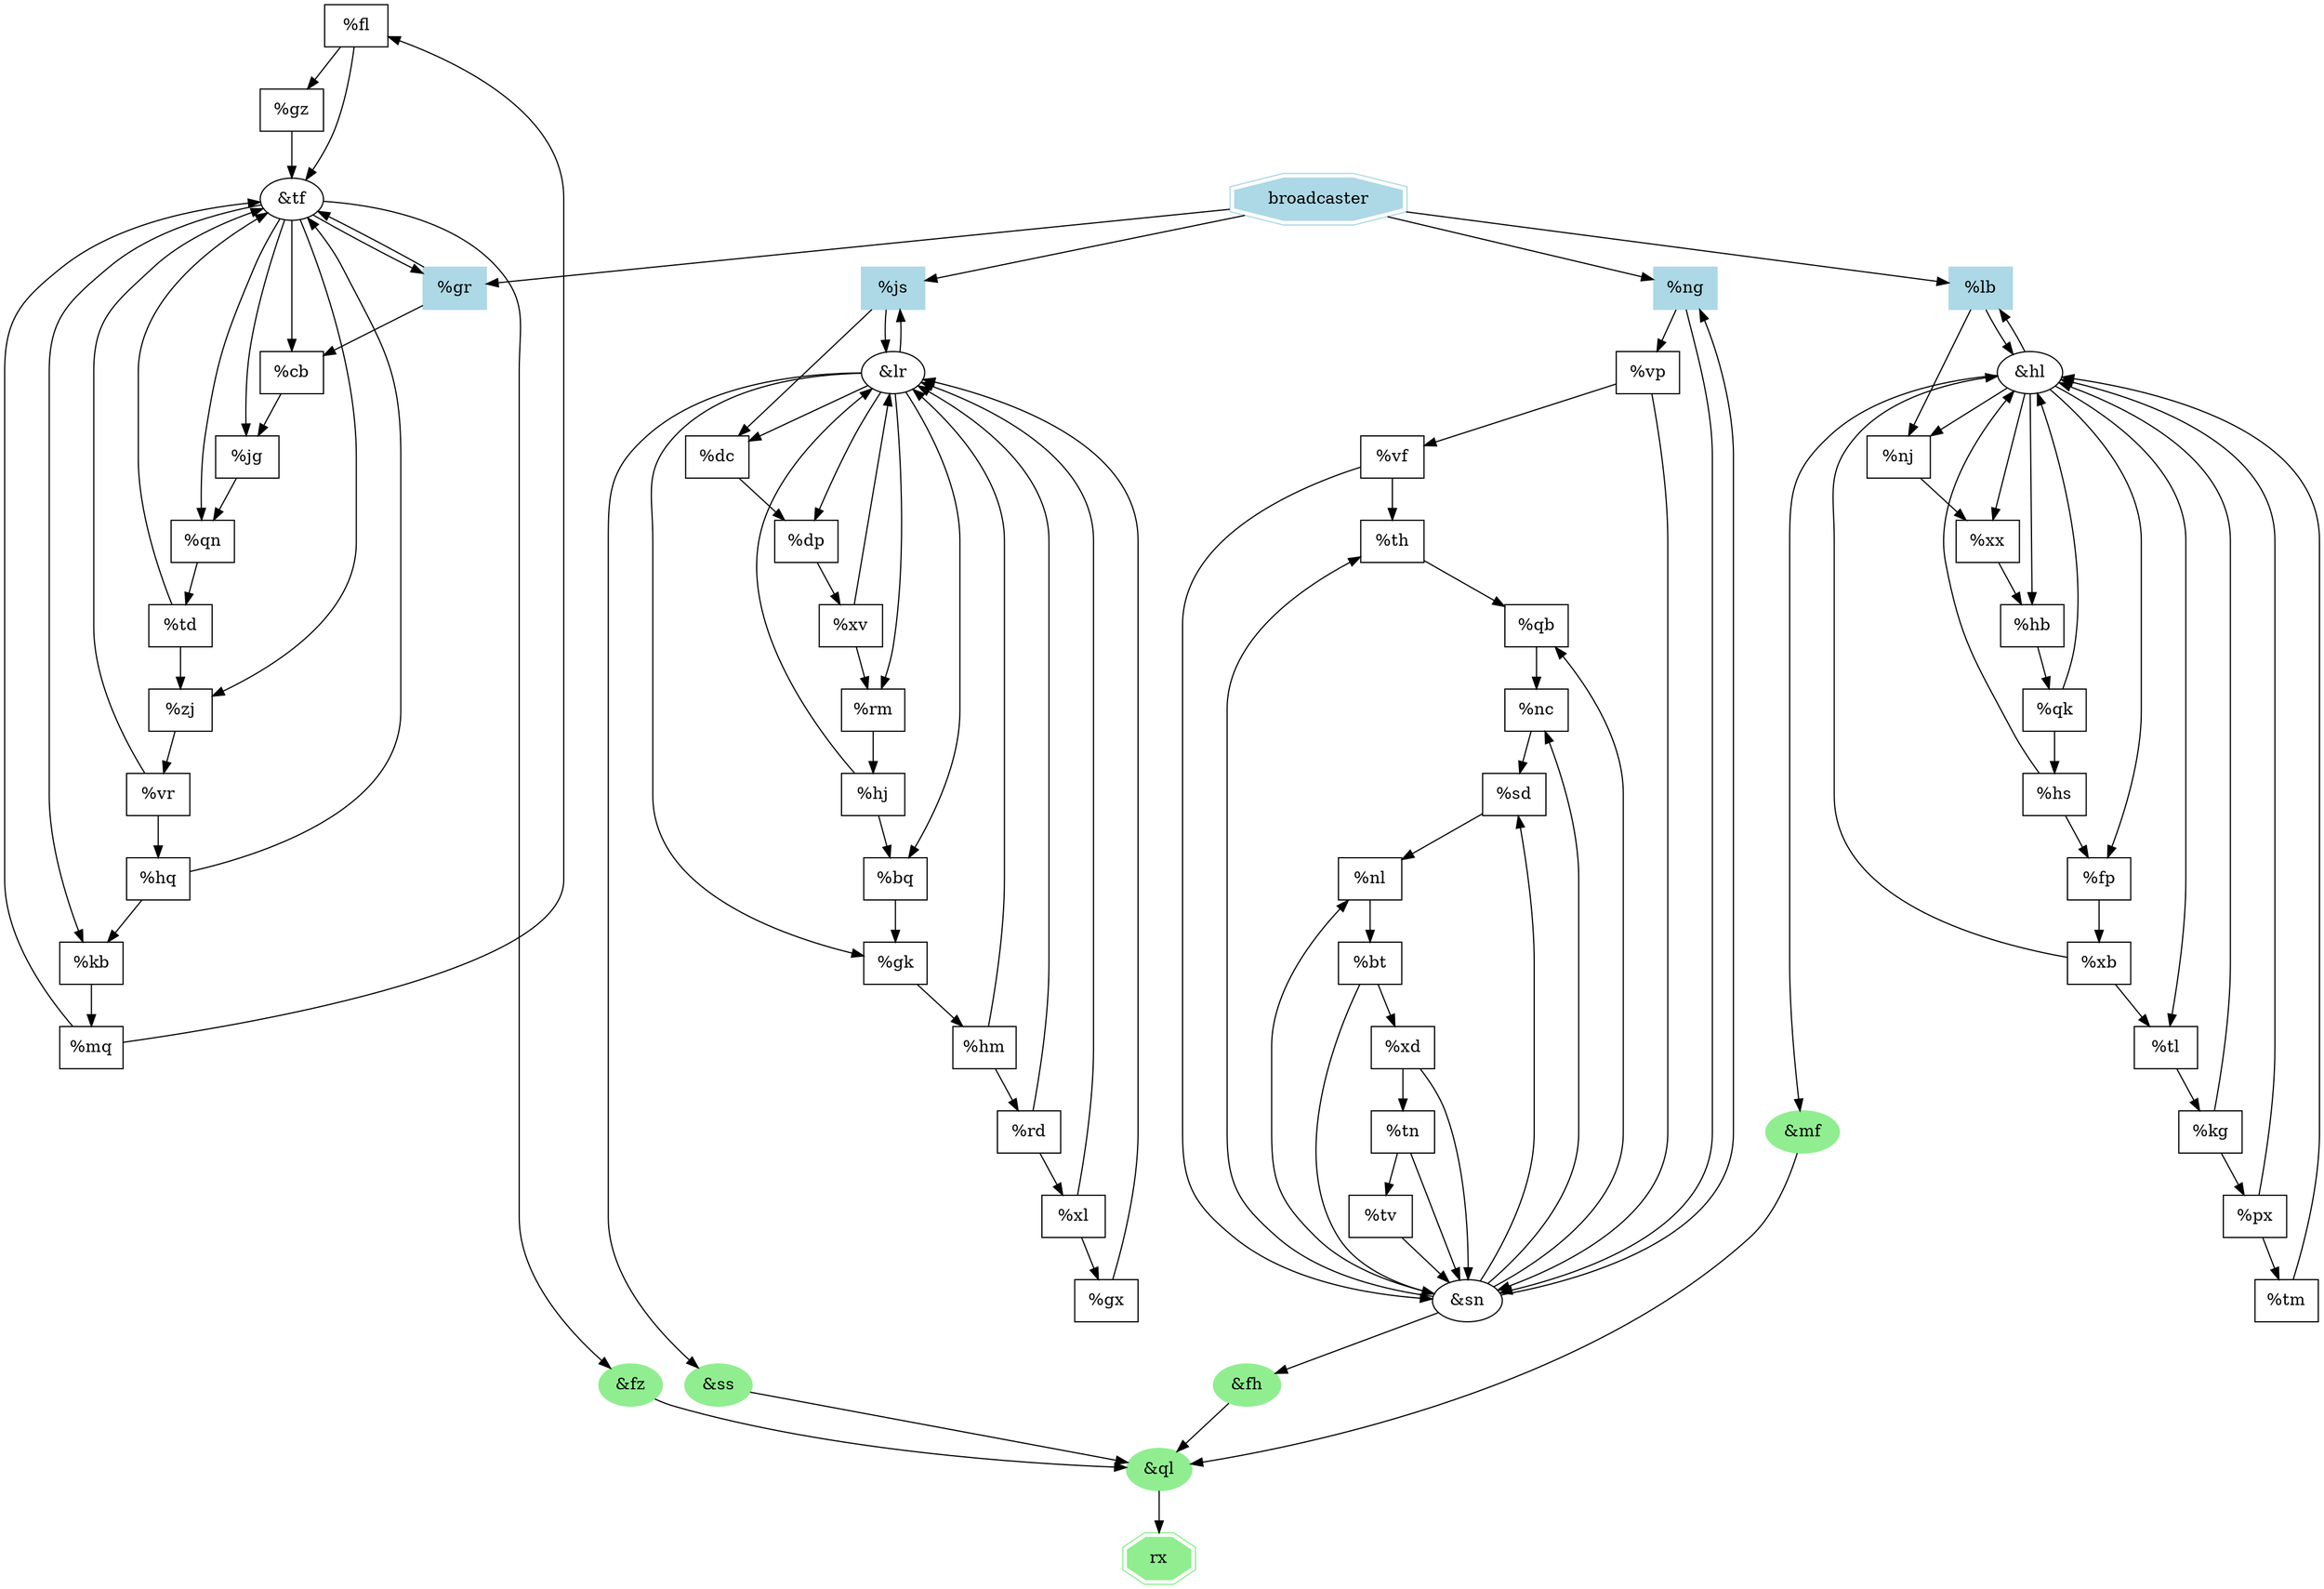 // Render using: `$ dot -Tpng day_20.dot -o day_20.png`

digraph {
    fl [label="%fl" shape=rectangle]
    xb [label="%xb" shape=rectangle]
    mq [label="%mq" shape=rectangle]
    px [label="%px" shape=rectangle]
    dp [label="%dp" shape=rectangle]
    broadcaster [label="broadcaster" shape=doubleoctagon color=lightblue style=filled rank=source]
    ql [label="&ql" shape=ellipse color=lightgreen style=filled]
    gk [label="%gk" shape=rectangle]
    vp [label="%vp" shape=rectangle]
    fp [label="%fp" shape=rectangle]
    lr [label="&lr" shape=ellipse]
    xl [label="%xl" shape=rectangle]
    xx [label="%xx" shape=rectangle]
    cb [label="%cb" shape=rectangle]
    hl [label="&hl" shape=ellipse]
    vr [label="%vr" shape=rectangle]
    bq [label="%bq" shape=rectangle]
    jg [label="%jg" shape=rectangle]
    hb [label="%hb" shape=rectangle]
    qk [label="%qk" shape=rectangle]
    gz [label="%gz" shape=rectangle]
    rm [label="%rm" shape=rectangle]
    tf [label="&tf" shape=ellipse]
    qn [label="%qn" shape=rectangle]
    js [label="%js" shape=rectangle color=lightblue style=filled]
    qb [label="%qb" shape=rectangle]
    zj [label="%zj" shape=rectangle]
    td [label="%td" shape=rectangle]
    tl [label="%tl" shape=rectangle]
    gx [label="%gx" shape=rectangle]
    hm [label="%hm" shape=rectangle]
    fh [label="&fh" shape=ellipse color=lightgreen style=filled]
    nj [label="%nj" shape=rectangle]
    hq [label="%hq" shape=rectangle]
    kg [label="%kg" shape=rectangle]
    dc [label="%dc" shape=rectangle]
    vf [label="%vf" shape=rectangle]
    mf [label="&mf" shape=ellipse color=lightgreen style=filled]
    tm [label="%tm" shape=rectangle]
    fz [label="&fz" shape=ellipse color=lightgreen style=filled]
    xd [label="%xd" shape=rectangle]
    ng [label="%ng" shape=rectangle color=lightblue style=filled]
    th [label="%th" shape=rectangle]
    rd [label="%rd" shape=rectangle]
    bt [label="%bt" shape=rectangle]
    tv [label="%tv" shape=rectangle]
    nl [label="%nl" shape=rectangle]
    hs [label="%hs" shape=rectangle]
    xv [label="%xv" shape=rectangle]
    tn [label="%tn" shape=rectangle]
    hj [label="%hj" shape=rectangle]
    ss [label="&ss" shape=ellipse color=lightgreen style=filled]
    sd [label="%sd" shape=rectangle]
    sn [label="&sn" shape=ellipse]
    kb [label="%kb" shape=rectangle]
    lb [label="%lb" shape=rectangle color=lightblue style=filled]
    gr [label="%gr" shape=rectangle color=lightblue style=filled]
    nc [label="%nc" shape=rectangle]
    rx [label="rx" shape=doubleoctagon color=lightgreen style=filled rank=sink]


    fl -> {tf gz}
    xb -> {hl tl}
    mq -> {tf fl}
    px -> {hl tm}
    dp -> {xv}
    broadcaster -> {js ng lb gr}
    ql -> {rx}
    gk -> {hm}
    vp -> {vf sn}
    fp -> {xb}
    lr -> {ss rm dc js gk dp bq}
    xl -> {gx lr}
    xx -> {hb}
    cb -> {jg}
    hl -> {nj lb tl xx hb fp mf}
    vr -> {tf hq}
    bq -> {gk}
    jg -> {qn}
    hb -> {qk}
    qk -> {hs hl}
    gz -> {tf}
    rm -> {hj}
    tf -> {cb jg fz gr zj qn kb}
    qn -> {td}
    js -> {lr dc}
    qb -> {nc}
    zj -> {vr}
    td -> {tf zj}
    tl -> {kg}
    gx -> {lr}
    hm -> {lr rd}
    fh -> {ql}
    nj -> {xx}
    hq -> {kb tf}
    kg -> {px hl}
    dc -> {dp}
    vf -> {th sn}
    mf -> {ql}
    tm -> {hl}
    fz -> {ql}
    xd -> {tn sn}
    ng -> {vp sn}
    th -> {qb}
    rd -> {xl lr}
    bt -> {xd sn}
    tv -> {sn}
    nl -> {bt}
    hs -> {fp hl}
    xv -> {rm lr}
    tn -> {sn tv}
    hj -> {lr bq}
    ss -> {ql}
    sd -> {nl}
    sn -> {sd fh th qb nl ng nc}
    kb -> {mq}
    lb -> {nj hl}
    gr -> {tf cb}
    nc -> {sd}
}
